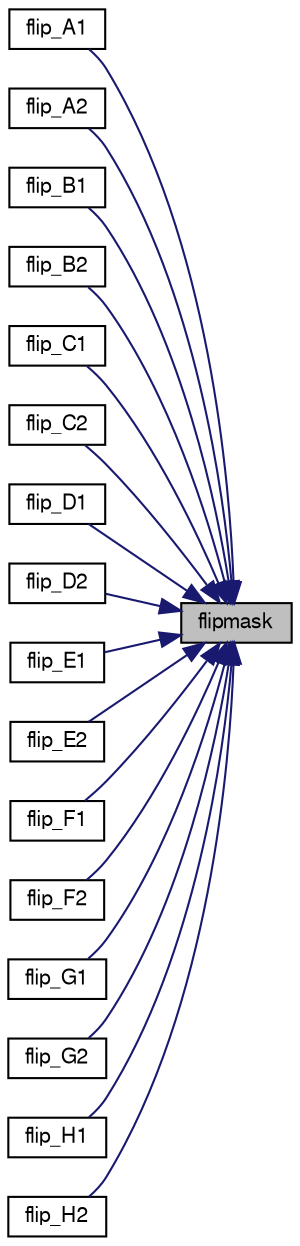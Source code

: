 digraph "flipmask"
{
 // LATEX_PDF_SIZE
  bgcolor="transparent";
  edge [fontname="FreeSans",fontsize="10",labelfontname="FreeSans",labelfontsize="10"];
  node [fontname="FreeSans",fontsize="10",shape=record];
  rankdir="RL";
  Node1 [label="flipmask",height=0.2,width=0.4,color="black", fillcolor="grey75", style="filled", fontcolor="black",tooltip=" "];
  Node1 -> Node2 [dir="back",color="midnightblue",fontsize="10",style="solid",fontname="FreeSans"];
  Node2 [label="flip_A1",height=0.2,width=0.4,color="black",URL="$flip__sse_8c.html#a002f9c4da61022b1935b5093ea9c29e8",tooltip=" "];
  Node1 -> Node3 [dir="back",color="midnightblue",fontsize="10",style="solid",fontname="FreeSans"];
  Node3 [label="flip_A2",height=0.2,width=0.4,color="black",URL="$flip__sse_8c.html#a1195312f3120e829596039a8df5b8409",tooltip=" "];
  Node1 -> Node4 [dir="back",color="midnightblue",fontsize="10",style="solid",fontname="FreeSans"];
  Node4 [label="flip_B1",height=0.2,width=0.4,color="black",URL="$flip__sse_8c.html#a3d40d319f85fbd80ff81a29023b91a10",tooltip=" "];
  Node1 -> Node5 [dir="back",color="midnightblue",fontsize="10",style="solid",fontname="FreeSans"];
  Node5 [label="flip_B2",height=0.2,width=0.4,color="black",URL="$flip__sse_8c.html#ab64f0c678112f332d54f730c8ae3234b",tooltip=" "];
  Node1 -> Node6 [dir="back",color="midnightblue",fontsize="10",style="solid",fontname="FreeSans"];
  Node6 [label="flip_C1",height=0.2,width=0.4,color="black",URL="$flip__sse_8c.html#a6203dd06302b84721bd24e5bd20d4896",tooltip=" "];
  Node1 -> Node7 [dir="back",color="midnightblue",fontsize="10",style="solid",fontname="FreeSans"];
  Node7 [label="flip_C2",height=0.2,width=0.4,color="black",URL="$flip__sse_8c.html#a1ee90a5edb5e32acacb0186db32ece2a",tooltip=" "];
  Node1 -> Node8 [dir="back",color="midnightblue",fontsize="10",style="solid",fontname="FreeSans"];
  Node8 [label="flip_D1",height=0.2,width=0.4,color="black",URL="$flip__sse_8c.html#a9e370a96b751c0f7b427cfa00a113932",tooltip=" "];
  Node1 -> Node9 [dir="back",color="midnightblue",fontsize="10",style="solid",fontname="FreeSans"];
  Node9 [label="flip_D2",height=0.2,width=0.4,color="black",URL="$flip__sse_8c.html#a8e598d2d853d4d34cc501f6eee362e4d",tooltip=" "];
  Node1 -> Node10 [dir="back",color="midnightblue",fontsize="10",style="solid",fontname="FreeSans"];
  Node10 [label="flip_E1",height=0.2,width=0.4,color="black",URL="$flip__sse_8c.html#a4a0ded78eaabc1d686c4071580409ae7",tooltip=" "];
  Node1 -> Node11 [dir="back",color="midnightblue",fontsize="10",style="solid",fontname="FreeSans"];
  Node11 [label="flip_E2",height=0.2,width=0.4,color="black",URL="$flip__sse_8c.html#a0234d92ef9d02dc9492351ee9cd86ff0",tooltip=" "];
  Node1 -> Node12 [dir="back",color="midnightblue",fontsize="10",style="solid",fontname="FreeSans"];
  Node12 [label="flip_F1",height=0.2,width=0.4,color="black",URL="$flip__sse_8c.html#aa8c9d6c02a7073436d7a8b2f348b4321",tooltip=" "];
  Node1 -> Node13 [dir="back",color="midnightblue",fontsize="10",style="solid",fontname="FreeSans"];
  Node13 [label="flip_F2",height=0.2,width=0.4,color="black",URL="$flip__sse_8c.html#a733f3a7949390b128e4d805bd7dfa01f",tooltip=" "];
  Node1 -> Node14 [dir="back",color="midnightblue",fontsize="10",style="solid",fontname="FreeSans"];
  Node14 [label="flip_G1",height=0.2,width=0.4,color="black",URL="$flip__sse_8c.html#ab883a1468768a5c156fa4d3852a159bb",tooltip=" "];
  Node1 -> Node15 [dir="back",color="midnightblue",fontsize="10",style="solid",fontname="FreeSans"];
  Node15 [label="flip_G2",height=0.2,width=0.4,color="black",URL="$flip__sse_8c.html#ae235c7aefdeb38e9896a90b0ca17bb7f",tooltip=" "];
  Node1 -> Node16 [dir="back",color="midnightblue",fontsize="10",style="solid",fontname="FreeSans"];
  Node16 [label="flip_H1",height=0.2,width=0.4,color="black",URL="$flip__sse_8c.html#aa64d86d486d5252cc033598f37299132",tooltip=" "];
  Node1 -> Node17 [dir="back",color="midnightblue",fontsize="10",style="solid",fontname="FreeSans"];
  Node17 [label="flip_H2",height=0.2,width=0.4,color="black",URL="$flip__sse_8c.html#a6cf90acb6e6413b9484a72c2d963a31b",tooltip=" "];
}
